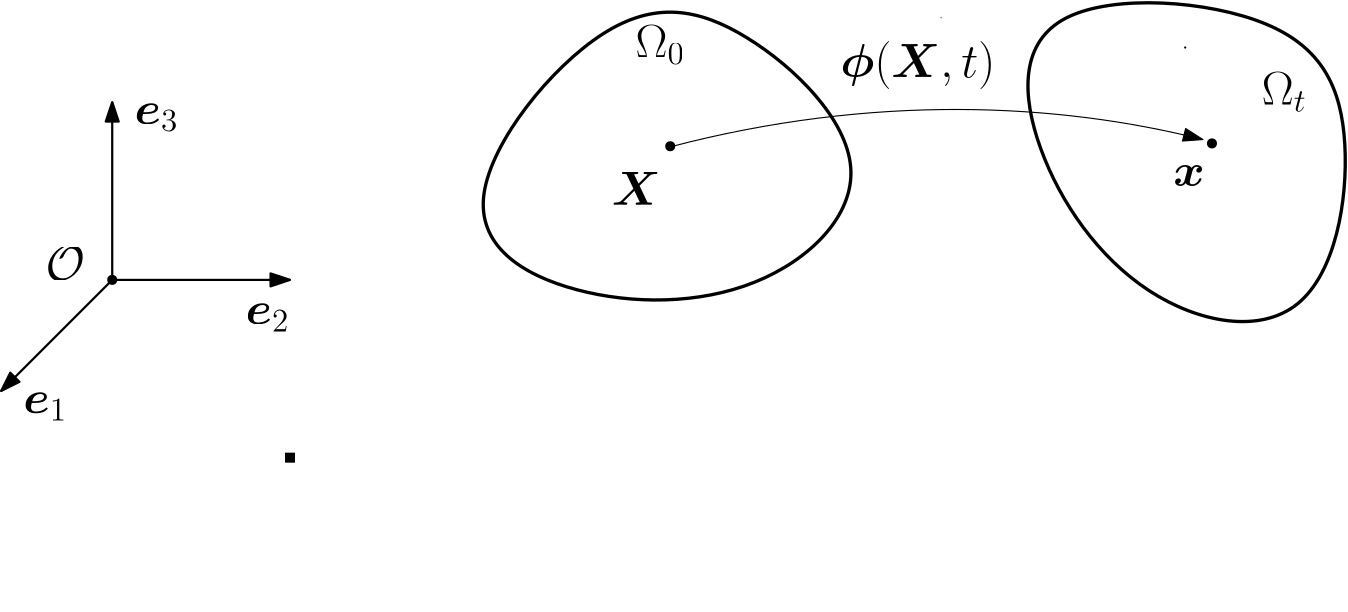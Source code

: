 <?xml version="1.0"?>
<!DOCTYPE ipe SYSTEM "ipe.dtd">
<ipe version="70218" creator="Ipe 7.2.20">
<info created="D:20201126152325" modified="D:20201126190527"/>
<preamble>\usepackage{amsmath}
\usepackage{amsfonts}
\usepackage{amssymb}</preamble>
<ipestyle name="basic">
<symbol name="arrow/arc(spx)">
<path stroke="sym-stroke" fill="sym-stroke" pen="sym-pen">
0 0 m
-1 0.333 l
-1 -0.333 l
h
</path>
</symbol>
<symbol name="arrow/farc(spx)">
<path stroke="sym-stroke" fill="white" pen="sym-pen">
0 0 m
-1 0.333 l
-1 -0.333 l
h
</path>
</symbol>
<symbol name="arrow/ptarc(spx)">
<path stroke="sym-stroke" fill="sym-stroke" pen="sym-pen">
0 0 m
-1 0.333 l
-0.8 0 l
-1 -0.333 l
h
</path>
</symbol>
<symbol name="arrow/fptarc(spx)">
<path stroke="sym-stroke" fill="white" pen="sym-pen">
0 0 m
-1 0.333 l
-0.8 0 l
-1 -0.333 l
h
</path>
</symbol>
<symbol name="mark/circle(sx)" transformations="translations">
<path fill="sym-stroke">
0.6 0 0 0.6 0 0 e
0.4 0 0 0.4 0 0 e
</path>
</symbol>
<symbol name="mark/disk(sx)" transformations="translations">
<path fill="sym-stroke">
0.6 0 0 0.6 0 0 e
</path>
</symbol>
<symbol name="mark/fdisk(sfx)" transformations="translations">
<group>
<path fill="sym-fill">
0.5 0 0 0.5 0 0 e
</path>
<path fill="sym-stroke" fillrule="eofill">
0.6 0 0 0.6 0 0 e
0.4 0 0 0.4 0 0 e
</path>
</group>
</symbol>
<symbol name="mark/box(sx)" transformations="translations">
<path fill="sym-stroke" fillrule="eofill">
-0.6 -0.6 m
0.6 -0.6 l
0.6 0.6 l
-0.6 0.6 l
h
-0.4 -0.4 m
0.4 -0.4 l
0.4 0.4 l
-0.4 0.4 l
h
</path>
</symbol>
<symbol name="mark/square(sx)" transformations="translations">
<path fill="sym-stroke">
-0.6 -0.6 m
0.6 -0.6 l
0.6 0.6 l
-0.6 0.6 l
h
</path>
</symbol>
<symbol name="mark/fsquare(sfx)" transformations="translations">
<group>
<path fill="sym-fill">
-0.5 -0.5 m
0.5 -0.5 l
0.5 0.5 l
-0.5 0.5 l
h
</path>
<path fill="sym-stroke" fillrule="eofill">
-0.6 -0.6 m
0.6 -0.6 l
0.6 0.6 l
-0.6 0.6 l
h
-0.4 -0.4 m
0.4 -0.4 l
0.4 0.4 l
-0.4 0.4 l
h
</path>
</group>
</symbol>
<symbol name="mark/cross(sx)" transformations="translations">
<group>
<path fill="sym-stroke">
-0.43 -0.57 m
0.57 0.43 l
0.43 0.57 l
-0.57 -0.43 l
h
</path>
<path fill="sym-stroke">
-0.43 0.57 m
0.57 -0.43 l
0.43 -0.57 l
-0.57 0.43 l
h
</path>
</group>
</symbol>
<symbol name="arrow/fnormal(spx)">
<path stroke="sym-stroke" fill="white" pen="sym-pen">
0 0 m
-1 0.333 l
-1 -0.333 l
h
</path>
</symbol>
<symbol name="arrow/pointed(spx)">
<path stroke="sym-stroke" fill="sym-stroke" pen="sym-pen">
0 0 m
-1 0.333 l
-0.8 0 l
-1 -0.333 l
h
</path>
</symbol>
<symbol name="arrow/fpointed(spx)">
<path stroke="sym-stroke" fill="white" pen="sym-pen">
0 0 m
-1 0.333 l
-0.8 0 l
-1 -0.333 l
h
</path>
</symbol>
<symbol name="arrow/linear(spx)">
<path stroke="sym-stroke" pen="sym-pen">
-1 0.333 m
0 0 l
-1 -0.333 l
</path>
</symbol>
<symbol name="arrow/fdouble(spx)">
<path stroke="sym-stroke" fill="white" pen="sym-pen">
0 0 m
-1 0.333 l
-1 -0.333 l
h
-1 0 m
-2 0.333 l
-2 -0.333 l
h
</path>
</symbol>
<symbol name="arrow/double(spx)">
<path stroke="sym-stroke" fill="sym-stroke" pen="sym-pen">
0 0 m
-1 0.333 l
-1 -0.333 l
h
-1 0 m
-2 0.333 l
-2 -0.333 l
h
</path>
</symbol>
<symbol name="arrow/mid-normal(spx)">
<path stroke="sym-stroke" fill="sym-stroke" pen="sym-pen">
0.5 0 m
-0.5 0.333 l
-0.5 -0.333 l
h
</path>
</symbol>
<symbol name="arrow/mid-fnormal(spx)">
<path stroke="sym-stroke" fill="white" pen="sym-pen">
0.5 0 m
-0.5 0.333 l
-0.5 -0.333 l
h
</path>
</symbol>
<symbol name="arrow/mid-pointed(spx)">
<path stroke="sym-stroke" fill="sym-stroke" pen="sym-pen">
0.5 0 m
-0.5 0.333 l
-0.3 0 l
-0.5 -0.333 l
h
</path>
</symbol>
<symbol name="arrow/mid-fpointed(spx)">
<path stroke="sym-stroke" fill="white" pen="sym-pen">
0.5 0 m
-0.5 0.333 l
-0.3 0 l
-0.5 -0.333 l
h
</path>
</symbol>
<symbol name="arrow/mid-double(spx)">
<path stroke="sym-stroke" fill="sym-stroke" pen="sym-pen">
1 0 m
0 0.333 l
0 -0.333 l
h
0 0 m
-1 0.333 l
-1 -0.333 l
h
</path>
</symbol>
<symbol name="arrow/mid-fdouble(spx)">
<path stroke="sym-stroke" fill="white" pen="sym-pen">
1 0 m
0 0.333 l
0 -0.333 l
h
0 0 m
-1 0.333 l
-1 -0.333 l
h
</path>
</symbol>
<pen name="heavier" value="0.8"/>
<pen name="fat" value="1.2"/>
<pen name="ultrafat" value="2"/>
<symbolsize name="large" value="5"/>
<symbolsize name="small" value="2"/>
<symbolsize name="tiny" value="1.1"/>
<arrowsize name="large" value="10"/>
<arrowsize name="small" value="5"/>
<arrowsize name="tiny" value="3"/>
<color name="red" value="1 0 0"/>
<color name="blue" value="0 0 1"/>
<color name="green" value="0 1 0"/>
<color name="yellow" value="1 1 0"/>
<color name="orange" value="1 0.647 0"/>
<color name="gold" value="1 0.843 0"/>
<color name="purple" value="0.627 0.125 0.941"/>
<color name="gray" value="0.745"/>
<color name="brown" value="0.647 0.165 0.165"/>
<color name="navy" value="0 0 0.502"/>
<color name="pink" value="1 0.753 0.796"/>
<color name="seagreen" value="0.18 0.545 0.341"/>
<color name="turquoise" value="0.251 0.878 0.816"/>
<color name="violet" value="0.933 0.51 0.933"/>
<color name="darkblue" value="0 0 0.545"/>
<color name="darkcyan" value="0 0.545 0.545"/>
<color name="darkgray" value="0.663"/>
<color name="darkgreen" value="0 0.392 0"/>
<color name="darkmagenta" value="0.545 0 0.545"/>
<color name="darkorange" value="1 0.549 0"/>
<color name="darkred" value="0.545 0 0"/>
<color name="lightblue" value="0.678 0.847 0.902"/>
<color name="lightcyan" value="0.878 1 1"/>
<color name="lightgray" value="0.827"/>
<color name="lightgreen" value="0.565 0.933 0.565"/>
<color name="lightyellow" value="1 1 0.878"/>
<dashstyle name="dotted" value="[1 3] 0"/>
<dashstyle name="dashed" value="[4] 0"/>
<dashstyle name="dash dotted" value="[4 2 1 2] 0"/>
<dashstyle name="dash dot dotted" value="[4 2 1 2 1 2] 0"/>
<textsize name="large" value="\large"/>
<textsize name="Large" value="\Large"/>
<textsize name="LARGE" value="\LARGE"/>
<textsize name="huge" value="\huge"/>
<textsize name="Huge" value="\Huge"/>
<textsize name="small" value="\small"/>
<textsize name="footnote" value="\footnotesize"/>
<textsize name="tiny" value="\tiny"/>
<textstyle name="center" begin="\begin{center}" end="\end{center}"/>
<textstyle name="itemize" begin="\begin{itemize}" end="\end{itemize}"/>
<textstyle name="item" begin="\begin{itemize}\item{}" end="\end{itemize}"/>
<gridsize name="4 pts" value="4"/>
<gridsize name="8 pts (~3 mm)" value="8"/>
<gridsize name="16 pts (~6 mm)" value="16"/>
<gridsize name="32 pts (~12 mm)" value="32"/>
<gridsize name="10 pts (~3.5 mm)" value="10"/>
<gridsize name="20 pts (~7 mm)" value="20"/>
<gridsize name="14 pts (~5 mm)" value="14"/>
<gridsize name="28 pts (~10 mm)" value="28"/>
<gridsize name="56 pts (~20 mm)" value="56"/>
<anglesize name="90 deg" value="90"/>
<anglesize name="60 deg" value="60"/>
<anglesize name="45 deg" value="45"/>
<anglesize name="30 deg" value="30"/>
<anglesize name="22.5 deg" value="22.5"/>
<opacity name="10%" value="0.1"/>
<opacity name="30%" value="0.3"/>
<opacity name="50%" value="0.5"/>
<opacity name="75%" value="0.75"/>
<tiling name="falling" angle="-60" step="4" width="1"/>
<tiling name="rising" angle="30" step="4" width="1"/>
</ipestyle>
<page>
<layer name="alpha"/>
<view layers="alpha" active="alpha"/>
<text layer="alpha" matrix="1 0 0 1 107.851 59.0257" transformations="translations" pos="128 672" stroke="black" type="label" width="17.646" height="11.812" depth="0" valign="baseline" size="LARGE" style="math">\boldsymbol{X}</text>
<text matrix="1 0 0 1 310.011 65.7566" transformations="translations" pos="128 672" stroke="black" type="label" width="11.345" height="7.651" depth="0" valign="baseline" size="LARGE" style="math">\boldsymbol{x}</text>
<path matrix="1 0 0 1 99.1917 55.1454" stroke="black" pen="heavier" cap="1">
343.081 732.509 m
343.081 732.509 l
</path>
<text matrix="1 0 0 1 205.045 198.842" transformations="translations" pos="113.079 578.23" stroke="black" type="label" width="55.743" height="12.896" depth="4.29" valign="baseline" size="LARGE" style="math">\boldsymbol{\phi}(\boldsymbol{X},t)</text>
<text transformations="translations" pos="147.514 585.745" stroke="black" type="label" width="0" height="0" depth="0" valign="baseline" style="math"></text>
<text matrix="1 0 0 1 99.1917 55.1454" transformations="translations" pos="143.814 682.117" stroke="black" type="label" width="0" height="0" depth="0" valign="baseline" style="math"></text>
<text matrix="1 0 0 1 34.9508 146.626" transformations="translations" pos="209.437 637.465" stroke="black" type="label" width="17.844" height="11.764" depth="2.58" valign="baseline" size="LARGE" style="math">\Omega_0</text>
<text matrix="1 0 0 1 36.8275 147.813" transformations="translations" pos="223.834 642.695" stroke="black" type="label" width="0" height="0" depth="0" valign="baseline" style="math"></text>
<text matrix="1 0 0 1 260.427 129.642" transformations="translations" pos="209.437 637.465" stroke="black" type="label" width="16.218" height="11.764" depth="2.58" valign="baseline" size="LARGE" style="math">\Omega_t</text>
<path matrix="1 0 0 1 -40 0" stroke="black" pen="heavier" arrow="normal/normal" rarrow="normal/normal">
96 768 m
96 704 l
160 704 l
</path>
<path matrix="1 0 0 1 -40 0" stroke="black" pen="heavier" arrow="normal/normal">
96 704 m
56 664 l
</path>
<text matrix="1 0 0 1 -48 8" transformations="translations" pos="72 648" stroke="black" type="label" width="15.882" height="7.654" depth="2.58" valign="baseline" size="LARGE" style="math">\boldsymbol{e}_1</text>
<text matrix="1 0 0 1 32 40" transformations="translations" pos="72 648" stroke="black" type="label" width="15.882" height="7.654" depth="2.58" valign="baseline" size="LARGE" style="math">\boldsymbol{e}_2</text>
<text matrix="1 0 0 1 -8 112" transformations="translations" pos="72 648" stroke="black" type="label" width="15.882" height="7.654" depth="2.58" valign="baseline" size="LARGE" style="math">\boldsymbol{e}_3</text>
<use matrix="1 0 0 1 -40 0" name="mark/disk(sx)" pos="96 704" size="normal" stroke="black"/>
<text matrix="1 0 0 1 -40 -8" transformations="translations" pos="72 712" stroke="black" type="label" width="14.184" height="11.764" depth="0" valign="baseline" size="LARGE" style="math">\mathcal{O}</text>
<group>
<path matrix="1 0 0 1 99.1917 55.1454" stroke="black" pen="fat">
184 744
136 752
72 672
120 640
192 640
240 688 u
</path>
<use name="mark/disk(sx)" pos="256.887 752.115" size="normal" stroke="black"/>
</group>
<group matrix="0.572181 -0.820127 0.820127 0.572181 -311.911 533.464">
<path matrix="1 0 0 1 99.1917 55.1454" stroke="black" pen="fat">
184 744
136 752
72 672
120 640
192 640
240 688 u
</path>
<use name="mark/disk(sx)" pos="256.887 752.115" size="normal" stroke="black"/>
</group>
<path stroke="black" arrow="normal/normal">
257.018 751.93 m
329.951 771.036
396.463 767.741
448.644 754.523 c
</path>
<path stroke="black" cap="1">
354.395 798.366 m
354.395 798.366 l
</path>
<use name="mark/square(sx)" pos="120 640" size="normal" stroke="black"/>
</page>
</ipe>
